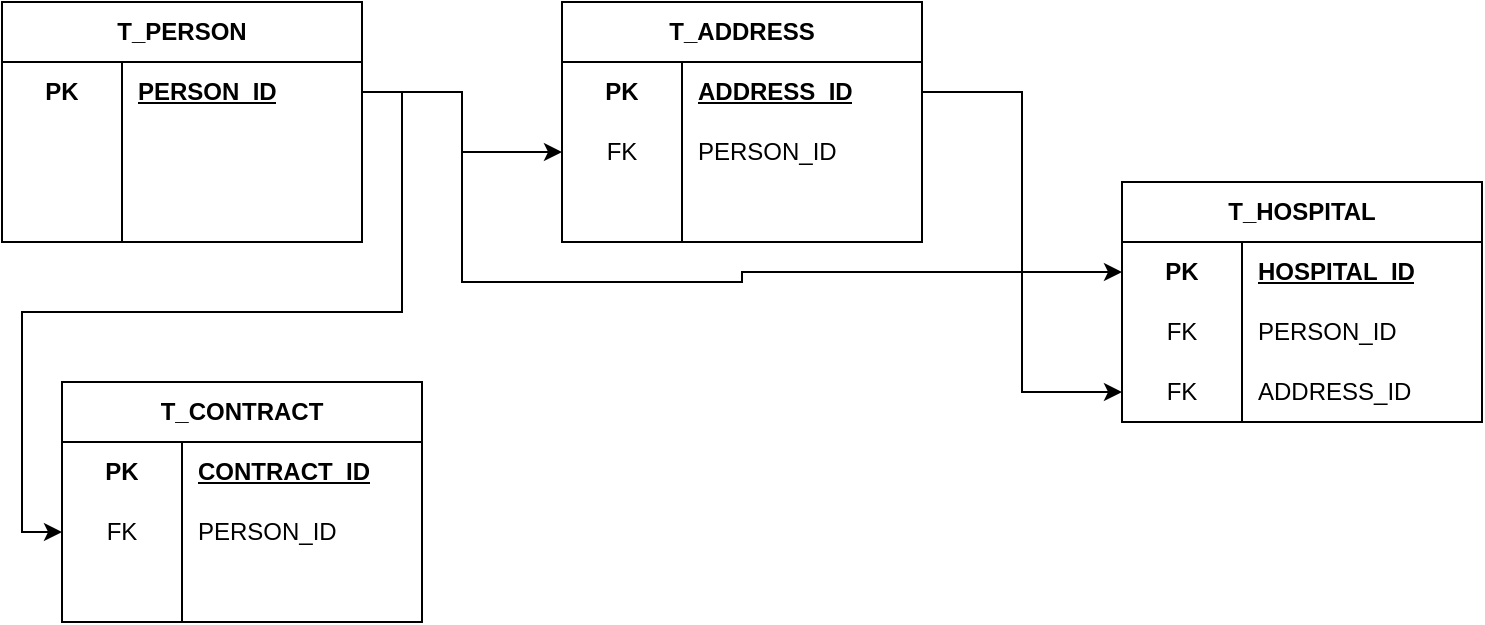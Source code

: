 <mxfile version="24.5.2" type="github">
  <diagram name="Page-1" id="yGWgW62BLkBmrtPPYaUs">
    <mxGraphModel dx="1050" dy="491" grid="1" gridSize="10" guides="1" tooltips="1" connect="1" arrows="1" fold="1" page="1" pageScale="1" pageWidth="1169" pageHeight="827" math="0" shadow="0">
      <root>
        <mxCell id="0" />
        <mxCell id="1" parent="0" />
        <mxCell id="qcX0oJxnji6Elukr_AUq-1" value="&lt;div&gt;T_PERSON&lt;/div&gt;" style="shape=table;startSize=30;container=1;collapsible=1;childLayout=tableLayout;fixedRows=1;rowLines=0;fontStyle=1;align=center;resizeLast=1;html=1;whiteSpace=wrap;" vertex="1" parent="1">
          <mxGeometry x="20" y="30" width="180" height="120" as="geometry" />
        </mxCell>
        <mxCell id="qcX0oJxnji6Elukr_AUq-2" value="" style="shape=tableRow;horizontal=0;startSize=0;swimlaneHead=0;swimlaneBody=0;fillColor=none;collapsible=0;dropTarget=0;points=[[0,0.5],[1,0.5]];portConstraint=eastwest;top=0;left=0;right=0;bottom=0;html=1;" vertex="1" parent="qcX0oJxnji6Elukr_AUq-1">
          <mxGeometry y="30" width="180" height="30" as="geometry" />
        </mxCell>
        <mxCell id="qcX0oJxnji6Elukr_AUq-3" value="PK" style="shape=partialRectangle;connectable=0;fillColor=none;top=0;left=0;bottom=0;right=0;fontStyle=1;overflow=hidden;html=1;whiteSpace=wrap;" vertex="1" parent="qcX0oJxnji6Elukr_AUq-2">
          <mxGeometry width="60" height="30" as="geometry">
            <mxRectangle width="60" height="30" as="alternateBounds" />
          </mxGeometry>
        </mxCell>
        <mxCell id="qcX0oJxnji6Elukr_AUq-4" value="PERSON_ID" style="shape=partialRectangle;connectable=0;fillColor=none;top=0;left=0;bottom=0;right=0;align=left;spacingLeft=6;fontStyle=5;overflow=hidden;html=1;whiteSpace=wrap;" vertex="1" parent="qcX0oJxnji6Elukr_AUq-2">
          <mxGeometry x="60" width="120" height="30" as="geometry">
            <mxRectangle width="120" height="30" as="alternateBounds" />
          </mxGeometry>
        </mxCell>
        <mxCell id="qcX0oJxnji6Elukr_AUq-8" value="" style="shape=tableRow;horizontal=0;startSize=0;swimlaneHead=0;swimlaneBody=0;fillColor=none;collapsible=0;dropTarget=0;points=[[0,0.5],[1,0.5]];portConstraint=eastwest;top=0;left=0;right=0;bottom=0;html=1;" vertex="1" parent="qcX0oJxnji6Elukr_AUq-1">
          <mxGeometry y="60" width="180" height="30" as="geometry" />
        </mxCell>
        <mxCell id="qcX0oJxnji6Elukr_AUq-9" value="" style="shape=partialRectangle;connectable=0;fillColor=none;top=0;left=0;bottom=0;right=0;editable=1;overflow=hidden;html=1;whiteSpace=wrap;" vertex="1" parent="qcX0oJxnji6Elukr_AUq-8">
          <mxGeometry width="60" height="30" as="geometry">
            <mxRectangle width="60" height="30" as="alternateBounds" />
          </mxGeometry>
        </mxCell>
        <mxCell id="qcX0oJxnji6Elukr_AUq-10" value="" style="shape=partialRectangle;connectable=0;fillColor=none;top=0;left=0;bottom=0;right=0;align=left;spacingLeft=6;overflow=hidden;html=1;whiteSpace=wrap;" vertex="1" parent="qcX0oJxnji6Elukr_AUq-8">
          <mxGeometry x="60" width="120" height="30" as="geometry">
            <mxRectangle width="120" height="30" as="alternateBounds" />
          </mxGeometry>
        </mxCell>
        <mxCell id="qcX0oJxnji6Elukr_AUq-11" value="" style="shape=tableRow;horizontal=0;startSize=0;swimlaneHead=0;swimlaneBody=0;fillColor=none;collapsible=0;dropTarget=0;points=[[0,0.5],[1,0.5]];portConstraint=eastwest;top=0;left=0;right=0;bottom=0;html=1;" vertex="1" parent="qcX0oJxnji6Elukr_AUq-1">
          <mxGeometry y="90" width="180" height="30" as="geometry" />
        </mxCell>
        <mxCell id="qcX0oJxnji6Elukr_AUq-12" value="" style="shape=partialRectangle;connectable=0;fillColor=none;top=0;left=0;bottom=0;right=0;editable=1;overflow=hidden;html=1;whiteSpace=wrap;" vertex="1" parent="qcX0oJxnji6Elukr_AUq-11">
          <mxGeometry width="60" height="30" as="geometry">
            <mxRectangle width="60" height="30" as="alternateBounds" />
          </mxGeometry>
        </mxCell>
        <mxCell id="qcX0oJxnji6Elukr_AUq-13" value="" style="shape=partialRectangle;connectable=0;fillColor=none;top=0;left=0;bottom=0;right=0;align=left;spacingLeft=6;overflow=hidden;html=1;whiteSpace=wrap;" vertex="1" parent="qcX0oJxnji6Elukr_AUq-11">
          <mxGeometry x="60" width="120" height="30" as="geometry">
            <mxRectangle width="120" height="30" as="alternateBounds" />
          </mxGeometry>
        </mxCell>
        <mxCell id="qcX0oJxnji6Elukr_AUq-14" value="&lt;div&gt;T_ADDRESS&lt;/div&gt;" style="shape=table;startSize=30;container=1;collapsible=1;childLayout=tableLayout;fixedRows=1;rowLines=0;fontStyle=1;align=center;resizeLast=1;html=1;whiteSpace=wrap;" vertex="1" parent="1">
          <mxGeometry x="300" y="30" width="180" height="120" as="geometry" />
        </mxCell>
        <mxCell id="qcX0oJxnji6Elukr_AUq-15" value="" style="shape=tableRow;horizontal=0;startSize=0;swimlaneHead=0;swimlaneBody=0;fillColor=none;collapsible=0;dropTarget=0;points=[[0,0.5],[1,0.5]];portConstraint=eastwest;top=0;left=0;right=0;bottom=0;html=1;" vertex="1" parent="qcX0oJxnji6Elukr_AUq-14">
          <mxGeometry y="30" width="180" height="30" as="geometry" />
        </mxCell>
        <mxCell id="qcX0oJxnji6Elukr_AUq-16" value="PK" style="shape=partialRectangle;connectable=0;fillColor=none;top=0;left=0;bottom=0;right=0;fontStyle=1;overflow=hidden;html=1;whiteSpace=wrap;" vertex="1" parent="qcX0oJxnji6Elukr_AUq-15">
          <mxGeometry width="60" height="30" as="geometry">
            <mxRectangle width="60" height="30" as="alternateBounds" />
          </mxGeometry>
        </mxCell>
        <mxCell id="qcX0oJxnji6Elukr_AUq-17" value="ADDRESS_ID" style="shape=partialRectangle;connectable=0;fillColor=none;top=0;left=0;bottom=0;right=0;align=left;spacingLeft=6;fontStyle=5;overflow=hidden;html=1;whiteSpace=wrap;" vertex="1" parent="qcX0oJxnji6Elukr_AUq-15">
          <mxGeometry x="60" width="120" height="30" as="geometry">
            <mxRectangle width="120" height="30" as="alternateBounds" />
          </mxGeometry>
        </mxCell>
        <mxCell id="qcX0oJxnji6Elukr_AUq-18" value="" style="shape=tableRow;horizontal=0;startSize=0;swimlaneHead=0;swimlaneBody=0;fillColor=none;collapsible=0;dropTarget=0;points=[[0,0.5],[1,0.5]];portConstraint=eastwest;top=0;left=0;right=0;bottom=0;html=1;" vertex="1" parent="qcX0oJxnji6Elukr_AUq-14">
          <mxGeometry y="60" width="180" height="30" as="geometry" />
        </mxCell>
        <mxCell id="qcX0oJxnji6Elukr_AUq-19" value="FK" style="shape=partialRectangle;connectable=0;fillColor=none;top=0;left=0;bottom=0;right=0;editable=1;overflow=hidden;html=1;whiteSpace=wrap;" vertex="1" parent="qcX0oJxnji6Elukr_AUq-18">
          <mxGeometry width="60" height="30" as="geometry">
            <mxRectangle width="60" height="30" as="alternateBounds" />
          </mxGeometry>
        </mxCell>
        <mxCell id="qcX0oJxnji6Elukr_AUq-20" value="&lt;div&gt;PERSON_ID&lt;/div&gt;" style="shape=partialRectangle;connectable=0;fillColor=none;top=0;left=0;bottom=0;right=0;align=left;spacingLeft=6;overflow=hidden;html=1;whiteSpace=wrap;" vertex="1" parent="qcX0oJxnji6Elukr_AUq-18">
          <mxGeometry x="60" width="120" height="30" as="geometry">
            <mxRectangle width="120" height="30" as="alternateBounds" />
          </mxGeometry>
        </mxCell>
        <mxCell id="qcX0oJxnji6Elukr_AUq-21" value="" style="shape=tableRow;horizontal=0;startSize=0;swimlaneHead=0;swimlaneBody=0;fillColor=none;collapsible=0;dropTarget=0;points=[[0,0.5],[1,0.5]];portConstraint=eastwest;top=0;left=0;right=0;bottom=0;html=1;" vertex="1" parent="qcX0oJxnji6Elukr_AUq-14">
          <mxGeometry y="90" width="180" height="30" as="geometry" />
        </mxCell>
        <mxCell id="qcX0oJxnji6Elukr_AUq-22" value="" style="shape=partialRectangle;connectable=0;fillColor=none;top=0;left=0;bottom=0;right=0;editable=1;overflow=hidden;html=1;whiteSpace=wrap;" vertex="1" parent="qcX0oJxnji6Elukr_AUq-21">
          <mxGeometry width="60" height="30" as="geometry">
            <mxRectangle width="60" height="30" as="alternateBounds" />
          </mxGeometry>
        </mxCell>
        <mxCell id="qcX0oJxnji6Elukr_AUq-23" value="" style="shape=partialRectangle;connectable=0;fillColor=none;top=0;left=0;bottom=0;right=0;align=left;spacingLeft=6;overflow=hidden;html=1;whiteSpace=wrap;" vertex="1" parent="qcX0oJxnji6Elukr_AUq-21">
          <mxGeometry x="60" width="120" height="30" as="geometry">
            <mxRectangle width="120" height="30" as="alternateBounds" />
          </mxGeometry>
        </mxCell>
        <mxCell id="qcX0oJxnji6Elukr_AUq-24" value="&lt;div&gt;T_CONTRACT&lt;/div&gt;" style="shape=table;startSize=30;container=1;collapsible=1;childLayout=tableLayout;fixedRows=1;rowLines=0;fontStyle=1;align=center;resizeLast=1;html=1;whiteSpace=wrap;" vertex="1" parent="1">
          <mxGeometry x="50" y="220" width="180" height="120" as="geometry" />
        </mxCell>
        <mxCell id="qcX0oJxnji6Elukr_AUq-25" value="" style="shape=tableRow;horizontal=0;startSize=0;swimlaneHead=0;swimlaneBody=0;fillColor=none;collapsible=0;dropTarget=0;points=[[0,0.5],[1,0.5]];portConstraint=eastwest;top=0;left=0;right=0;bottom=0;html=1;" vertex="1" parent="qcX0oJxnji6Elukr_AUq-24">
          <mxGeometry y="30" width="180" height="30" as="geometry" />
        </mxCell>
        <mxCell id="qcX0oJxnji6Elukr_AUq-26" value="PK" style="shape=partialRectangle;connectable=0;fillColor=none;top=0;left=0;bottom=0;right=0;fontStyle=1;overflow=hidden;html=1;whiteSpace=wrap;" vertex="1" parent="qcX0oJxnji6Elukr_AUq-25">
          <mxGeometry width="60" height="30" as="geometry">
            <mxRectangle width="60" height="30" as="alternateBounds" />
          </mxGeometry>
        </mxCell>
        <mxCell id="qcX0oJxnji6Elukr_AUq-27" value="CONTRACT_ID" style="shape=partialRectangle;connectable=0;fillColor=none;top=0;left=0;bottom=0;right=0;align=left;spacingLeft=6;fontStyle=5;overflow=hidden;html=1;whiteSpace=wrap;" vertex="1" parent="qcX0oJxnji6Elukr_AUq-25">
          <mxGeometry x="60" width="120" height="30" as="geometry">
            <mxRectangle width="120" height="30" as="alternateBounds" />
          </mxGeometry>
        </mxCell>
        <mxCell id="qcX0oJxnji6Elukr_AUq-28" value="" style="shape=tableRow;horizontal=0;startSize=0;swimlaneHead=0;swimlaneBody=0;fillColor=none;collapsible=0;dropTarget=0;points=[[0,0.5],[1,0.5]];portConstraint=eastwest;top=0;left=0;right=0;bottom=0;html=1;" vertex="1" parent="qcX0oJxnji6Elukr_AUq-24">
          <mxGeometry y="60" width="180" height="30" as="geometry" />
        </mxCell>
        <mxCell id="qcX0oJxnji6Elukr_AUq-29" value="FK" style="shape=partialRectangle;connectable=0;fillColor=none;top=0;left=0;bottom=0;right=0;editable=1;overflow=hidden;html=1;whiteSpace=wrap;" vertex="1" parent="qcX0oJxnji6Elukr_AUq-28">
          <mxGeometry width="60" height="30" as="geometry">
            <mxRectangle width="60" height="30" as="alternateBounds" />
          </mxGeometry>
        </mxCell>
        <mxCell id="qcX0oJxnji6Elukr_AUq-30" value="&lt;div&gt;PERSON_ID&lt;/div&gt;" style="shape=partialRectangle;connectable=0;fillColor=none;top=0;left=0;bottom=0;right=0;align=left;spacingLeft=6;overflow=hidden;html=1;whiteSpace=wrap;" vertex="1" parent="qcX0oJxnji6Elukr_AUq-28">
          <mxGeometry x="60" width="120" height="30" as="geometry">
            <mxRectangle width="120" height="30" as="alternateBounds" />
          </mxGeometry>
        </mxCell>
        <mxCell id="qcX0oJxnji6Elukr_AUq-31" value="" style="shape=tableRow;horizontal=0;startSize=0;swimlaneHead=0;swimlaneBody=0;fillColor=none;collapsible=0;dropTarget=0;points=[[0,0.5],[1,0.5]];portConstraint=eastwest;top=0;left=0;right=0;bottom=0;html=1;" vertex="1" parent="qcX0oJxnji6Elukr_AUq-24">
          <mxGeometry y="90" width="180" height="30" as="geometry" />
        </mxCell>
        <mxCell id="qcX0oJxnji6Elukr_AUq-32" value="" style="shape=partialRectangle;connectable=0;fillColor=none;top=0;left=0;bottom=0;right=0;editable=1;overflow=hidden;html=1;whiteSpace=wrap;" vertex="1" parent="qcX0oJxnji6Elukr_AUq-31">
          <mxGeometry width="60" height="30" as="geometry">
            <mxRectangle width="60" height="30" as="alternateBounds" />
          </mxGeometry>
        </mxCell>
        <mxCell id="qcX0oJxnji6Elukr_AUq-33" value="" style="shape=partialRectangle;connectable=0;fillColor=none;top=0;left=0;bottom=0;right=0;align=left;spacingLeft=6;overflow=hidden;html=1;whiteSpace=wrap;" vertex="1" parent="qcX0oJxnji6Elukr_AUq-31">
          <mxGeometry x="60" width="120" height="30" as="geometry">
            <mxRectangle width="120" height="30" as="alternateBounds" />
          </mxGeometry>
        </mxCell>
        <mxCell id="qcX0oJxnji6Elukr_AUq-34" style="edgeStyle=orthogonalEdgeStyle;rounded=0;orthogonalLoop=1;jettySize=auto;html=1;exitX=1;exitY=0.5;exitDx=0;exitDy=0;entryX=0;entryY=0.5;entryDx=0;entryDy=0;" edge="1" parent="1" source="qcX0oJxnji6Elukr_AUq-2" target="qcX0oJxnji6Elukr_AUq-18">
          <mxGeometry relative="1" as="geometry" />
        </mxCell>
        <mxCell id="qcX0oJxnji6Elukr_AUq-35" style="edgeStyle=orthogonalEdgeStyle;rounded=0;orthogonalLoop=1;jettySize=auto;html=1;exitX=1;exitY=0.5;exitDx=0;exitDy=0;" edge="1" parent="1" source="qcX0oJxnji6Elukr_AUq-2" target="qcX0oJxnji6Elukr_AUq-28">
          <mxGeometry relative="1" as="geometry" />
        </mxCell>
        <mxCell id="qcX0oJxnji6Elukr_AUq-36" value="&lt;div&gt;T_HOSPITAL&lt;/div&gt;" style="shape=table;startSize=30;container=1;collapsible=1;childLayout=tableLayout;fixedRows=1;rowLines=0;fontStyle=1;align=center;resizeLast=1;html=1;whiteSpace=wrap;" vertex="1" parent="1">
          <mxGeometry x="580" y="120" width="180" height="120" as="geometry" />
        </mxCell>
        <mxCell id="qcX0oJxnji6Elukr_AUq-37" value="" style="shape=tableRow;horizontal=0;startSize=0;swimlaneHead=0;swimlaneBody=0;fillColor=none;collapsible=0;dropTarget=0;points=[[0,0.5],[1,0.5]];portConstraint=eastwest;top=0;left=0;right=0;bottom=0;html=1;" vertex="1" parent="qcX0oJxnji6Elukr_AUq-36">
          <mxGeometry y="30" width="180" height="30" as="geometry" />
        </mxCell>
        <mxCell id="qcX0oJxnji6Elukr_AUq-38" value="PK" style="shape=partialRectangle;connectable=0;fillColor=none;top=0;left=0;bottom=0;right=0;fontStyle=1;overflow=hidden;html=1;whiteSpace=wrap;" vertex="1" parent="qcX0oJxnji6Elukr_AUq-37">
          <mxGeometry width="60" height="30" as="geometry">
            <mxRectangle width="60" height="30" as="alternateBounds" />
          </mxGeometry>
        </mxCell>
        <mxCell id="qcX0oJxnji6Elukr_AUq-39" value="HOSPITAL_ID" style="shape=partialRectangle;connectable=0;fillColor=none;top=0;left=0;bottom=0;right=0;align=left;spacingLeft=6;fontStyle=5;overflow=hidden;html=1;whiteSpace=wrap;" vertex="1" parent="qcX0oJxnji6Elukr_AUq-37">
          <mxGeometry x="60" width="120" height="30" as="geometry">
            <mxRectangle width="120" height="30" as="alternateBounds" />
          </mxGeometry>
        </mxCell>
        <mxCell id="qcX0oJxnji6Elukr_AUq-40" value="" style="shape=tableRow;horizontal=0;startSize=0;swimlaneHead=0;swimlaneBody=0;fillColor=none;collapsible=0;dropTarget=0;points=[[0,0.5],[1,0.5]];portConstraint=eastwest;top=0;left=0;right=0;bottom=0;html=1;" vertex="1" parent="qcX0oJxnji6Elukr_AUq-36">
          <mxGeometry y="60" width="180" height="30" as="geometry" />
        </mxCell>
        <mxCell id="qcX0oJxnji6Elukr_AUq-41" value="FK" style="shape=partialRectangle;connectable=0;fillColor=none;top=0;left=0;bottom=0;right=0;editable=1;overflow=hidden;html=1;whiteSpace=wrap;" vertex="1" parent="qcX0oJxnji6Elukr_AUq-40">
          <mxGeometry width="60" height="30" as="geometry">
            <mxRectangle width="60" height="30" as="alternateBounds" />
          </mxGeometry>
        </mxCell>
        <mxCell id="qcX0oJxnji6Elukr_AUq-42" value="&lt;div&gt;PERSON_ID&lt;/div&gt;" style="shape=partialRectangle;connectable=0;fillColor=none;top=0;left=0;bottom=0;right=0;align=left;spacingLeft=6;overflow=hidden;html=1;whiteSpace=wrap;" vertex="1" parent="qcX0oJxnji6Elukr_AUq-40">
          <mxGeometry x="60" width="120" height="30" as="geometry">
            <mxRectangle width="120" height="30" as="alternateBounds" />
          </mxGeometry>
        </mxCell>
        <mxCell id="qcX0oJxnji6Elukr_AUq-43" value="" style="shape=tableRow;horizontal=0;startSize=0;swimlaneHead=0;swimlaneBody=0;fillColor=none;collapsible=0;dropTarget=0;points=[[0,0.5],[1,0.5]];portConstraint=eastwest;top=0;left=0;right=0;bottom=0;html=1;" vertex="1" parent="qcX0oJxnji6Elukr_AUq-36">
          <mxGeometry y="90" width="180" height="30" as="geometry" />
        </mxCell>
        <mxCell id="qcX0oJxnji6Elukr_AUq-44" value="FK" style="shape=partialRectangle;connectable=0;fillColor=none;top=0;left=0;bottom=0;right=0;editable=1;overflow=hidden;html=1;whiteSpace=wrap;" vertex="1" parent="qcX0oJxnji6Elukr_AUq-43">
          <mxGeometry width="60" height="30" as="geometry">
            <mxRectangle width="60" height="30" as="alternateBounds" />
          </mxGeometry>
        </mxCell>
        <mxCell id="qcX0oJxnji6Elukr_AUq-45" value="ADDRESS_ID" style="shape=partialRectangle;connectable=0;fillColor=none;top=0;left=0;bottom=0;right=0;align=left;spacingLeft=6;overflow=hidden;html=1;whiteSpace=wrap;" vertex="1" parent="qcX0oJxnji6Elukr_AUq-43">
          <mxGeometry x="60" width="120" height="30" as="geometry">
            <mxRectangle width="120" height="30" as="alternateBounds" />
          </mxGeometry>
        </mxCell>
        <mxCell id="qcX0oJxnji6Elukr_AUq-46" style="edgeStyle=orthogonalEdgeStyle;rounded=0;orthogonalLoop=1;jettySize=auto;html=1;exitX=1;exitY=0.5;exitDx=0;exitDy=0;entryX=0;entryY=0.5;entryDx=0;entryDy=0;" edge="1" parent="1" source="qcX0oJxnji6Elukr_AUq-2" target="qcX0oJxnji6Elukr_AUq-37">
          <mxGeometry relative="1" as="geometry">
            <Array as="points">
              <mxPoint x="250" y="75" />
              <mxPoint x="250" y="170" />
              <mxPoint x="390" y="170" />
              <mxPoint x="390" y="165" />
            </Array>
          </mxGeometry>
        </mxCell>
        <mxCell id="qcX0oJxnji6Elukr_AUq-47" style="edgeStyle=orthogonalEdgeStyle;rounded=0;orthogonalLoop=1;jettySize=auto;html=1;exitX=1;exitY=0.5;exitDx=0;exitDy=0;entryX=0;entryY=0.5;entryDx=0;entryDy=0;" edge="1" parent="1" source="qcX0oJxnji6Elukr_AUq-15" target="qcX0oJxnji6Elukr_AUq-43">
          <mxGeometry relative="1" as="geometry" />
        </mxCell>
      </root>
    </mxGraphModel>
  </diagram>
</mxfile>

